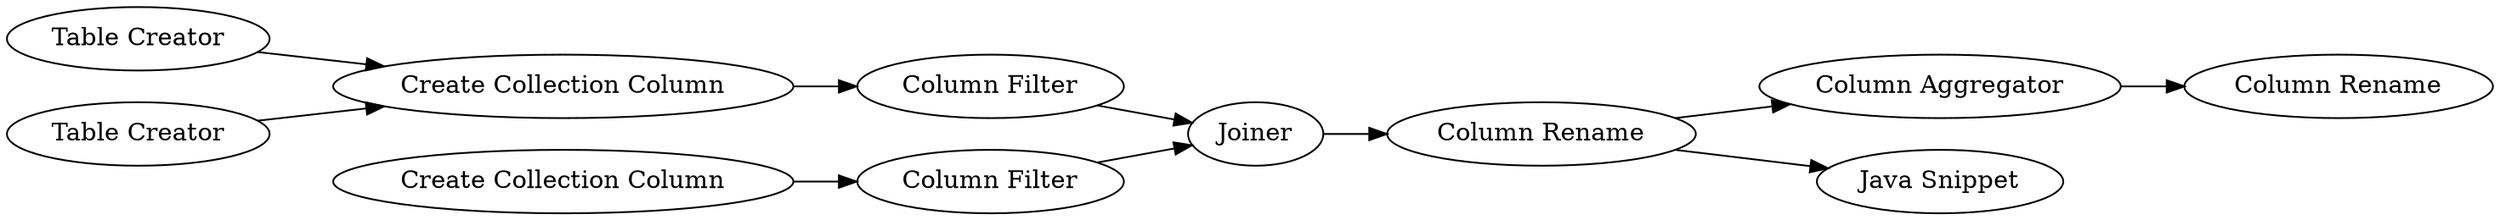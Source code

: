 digraph {
	106 [label="Table Creator"]
	107 [label="Table Creator"]
	113 [label="Column Rename"]
	108 [label="Create Collection Column"]
	109 [label="Create Collection Column"]
	110 [label="Column Filter"]
	111 [label="Column Filter"]
	112 [label=Joiner]
	129 [label="Column Aggregator"]
	132 [label="Column Rename"]
	135 [label="Java Snippet"]
	108 -> 110
	109 -> 111
	110 -> 112
	111 -> 112
	106 -> 109
	107 -> 109
	113 -> 129
	113 -> 135
	112 -> 113
	129 -> 132
	rankdir=LR
}

